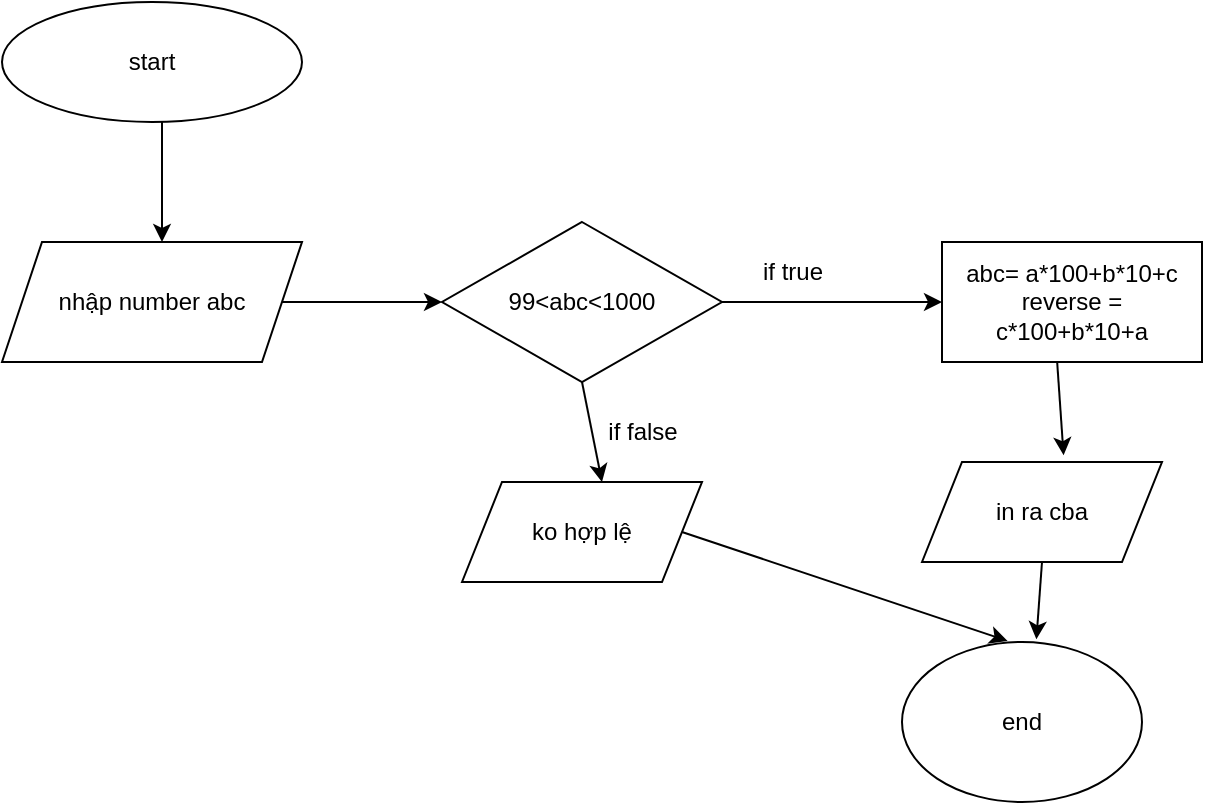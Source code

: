 <mxfile version="24.7.17">
  <diagram name="Page-1" id="8u2nXm931TZs8AROHHU_">
    <mxGraphModel dx="1276" dy="606" grid="1" gridSize="10" guides="1" tooltips="1" connect="1" arrows="1" fold="1" page="1" pageScale="1" pageWidth="850" pageHeight="1100" math="0" shadow="0">
      <root>
        <mxCell id="0" />
        <mxCell id="1" parent="0" />
        <mxCell id="vhLsa56T31kByKQMCmfP-1" value="start" style="ellipse;whiteSpace=wrap;html=1;" parent="1" vertex="1">
          <mxGeometry x="20" y="60" width="150" height="60" as="geometry" />
        </mxCell>
        <mxCell id="vhLsa56T31kByKQMCmfP-2" value="" style="endArrow=classic;html=1;rounded=0;" parent="1" edge="1">
          <mxGeometry width="50" height="50" relative="1" as="geometry">
            <mxPoint x="100" y="120" as="sourcePoint" />
            <mxPoint x="100" y="180" as="targetPoint" />
          </mxGeometry>
        </mxCell>
        <mxCell id="vhLsa56T31kByKQMCmfP-5" value="nhập number abc" style="shape=parallelogram;perimeter=parallelogramPerimeter;whiteSpace=wrap;html=1;fixedSize=1;" parent="1" vertex="1">
          <mxGeometry x="20" y="180" width="150" height="60" as="geometry" />
        </mxCell>
        <mxCell id="vhLsa56T31kByKQMCmfP-6" value="" style="endArrow=classic;html=1;rounded=0;" parent="1" source="vhLsa56T31kByKQMCmfP-5" edge="1">
          <mxGeometry width="50" height="50" relative="1" as="geometry">
            <mxPoint x="230" y="320" as="sourcePoint" />
            <mxPoint x="240" y="210" as="targetPoint" />
            <Array as="points">
              <mxPoint x="190" y="210" />
            </Array>
          </mxGeometry>
        </mxCell>
        <mxCell id="vhLsa56T31kByKQMCmfP-7" value="99&amp;lt;abc&amp;lt;1000" style="rhombus;whiteSpace=wrap;html=1;" parent="1" vertex="1">
          <mxGeometry x="240" y="170" width="140" height="80" as="geometry" />
        </mxCell>
        <mxCell id="vhLsa56T31kByKQMCmfP-8" value="" style="endArrow=classic;html=1;rounded=0;exitX=1;exitY=0.5;exitDx=0;exitDy=0;" parent="1" source="vhLsa56T31kByKQMCmfP-7" edge="1">
          <mxGeometry width="50" height="50" relative="1" as="geometry">
            <mxPoint x="100" y="239" as="sourcePoint" />
            <mxPoint x="490" y="210" as="targetPoint" />
            <Array as="points" />
          </mxGeometry>
        </mxCell>
        <mxCell id="vhLsa56T31kByKQMCmfP-10" value="" style="endArrow=classic;html=1;rounded=0;exitX=0.5;exitY=1;exitDx=0;exitDy=0;entryX=0.5;entryY=0;entryDx=0;entryDy=0;" parent="1" source="vhLsa56T31kByKQMCmfP-7" edge="1">
          <mxGeometry width="50" height="50" relative="1" as="geometry">
            <mxPoint x="230" y="320" as="sourcePoint" />
            <mxPoint x="320" y="300" as="targetPoint" />
          </mxGeometry>
        </mxCell>
        <mxCell id="vhLsa56T31kByKQMCmfP-12" value="if false" style="text;html=1;align=center;verticalAlign=middle;resizable=0;points=[];autosize=1;strokeColor=none;fillColor=none;rotation=0;" parent="1" vertex="1">
          <mxGeometry x="310" y="260" width="60" height="30" as="geometry" />
        </mxCell>
        <mxCell id="vhLsa56T31kByKQMCmfP-16" value="if true" style="text;html=1;align=center;verticalAlign=middle;resizable=0;points=[];autosize=1;strokeColor=none;fillColor=none;" parent="1" vertex="1">
          <mxGeometry x="390" y="180" width="50" height="30" as="geometry" />
        </mxCell>
        <mxCell id="vhLsa56T31kByKQMCmfP-18" value="abc= a*100+b*10+c&lt;br&gt;reverse = c*100+b*10+a" style="rounded=0;whiteSpace=wrap;html=1;" parent="1" vertex="1">
          <mxGeometry x="490" y="180" width="130" height="60" as="geometry" />
        </mxCell>
        <mxCell id="vhLsa56T31kByKQMCmfP-19" value="end" style="ellipse;whiteSpace=wrap;html=1;" parent="1" vertex="1">
          <mxGeometry x="470" y="380" width="120" height="80" as="geometry" />
        </mxCell>
        <mxCell id="vhLsa56T31kByKQMCmfP-20" value="ko hợp lệ" style="shape=parallelogram;perimeter=parallelogramPerimeter;whiteSpace=wrap;html=1;fixedSize=1;" parent="1" vertex="1">
          <mxGeometry x="250" y="300" width="120" height="50" as="geometry" />
        </mxCell>
        <mxCell id="vhLsa56T31kByKQMCmfP-21" value="in ra cba" style="shape=parallelogram;perimeter=parallelogramPerimeter;whiteSpace=wrap;html=1;fixedSize=1;" parent="1" vertex="1">
          <mxGeometry x="480" y="290" width="120" height="50" as="geometry" />
        </mxCell>
        <mxCell id="vhLsa56T31kByKQMCmfP-22" value="" style="endArrow=classic;html=1;rounded=0;entryX=0.59;entryY=-0.068;entryDx=0;entryDy=0;entryPerimeter=0;exitX=0.443;exitY=1.003;exitDx=0;exitDy=0;exitPerimeter=0;" parent="1" source="vhLsa56T31kByKQMCmfP-18" target="vhLsa56T31kByKQMCmfP-21" edge="1">
          <mxGeometry width="50" height="50" relative="1" as="geometry">
            <mxPoint x="490" y="310" as="sourcePoint" />
            <mxPoint x="540" y="260" as="targetPoint" />
          </mxGeometry>
        </mxCell>
        <mxCell id="vhLsa56T31kByKQMCmfP-23" value="" style="endArrow=classic;html=1;rounded=0;entryX=0.56;entryY=-0.017;entryDx=0;entryDy=0;entryPerimeter=0;exitX=0.5;exitY=1;exitDx=0;exitDy=0;" parent="1" source="vhLsa56T31kByKQMCmfP-21" target="vhLsa56T31kByKQMCmfP-19" edge="1">
          <mxGeometry width="50" height="50" relative="1" as="geometry">
            <mxPoint x="490" y="310" as="sourcePoint" />
            <mxPoint x="540" y="260" as="targetPoint" />
          </mxGeometry>
        </mxCell>
        <mxCell id="vhLsa56T31kByKQMCmfP-24" value="" style="endArrow=classic;html=1;rounded=0;exitX=1;exitY=0.5;exitDx=0;exitDy=0;entryX=0.44;entryY=-0.007;entryDx=0;entryDy=0;entryPerimeter=0;" parent="1" source="vhLsa56T31kByKQMCmfP-20" target="vhLsa56T31kByKQMCmfP-19" edge="1">
          <mxGeometry width="50" height="50" relative="1" as="geometry">
            <mxPoint x="490" y="310" as="sourcePoint" />
            <mxPoint x="540" y="260" as="targetPoint" />
          </mxGeometry>
        </mxCell>
      </root>
    </mxGraphModel>
  </diagram>
</mxfile>
